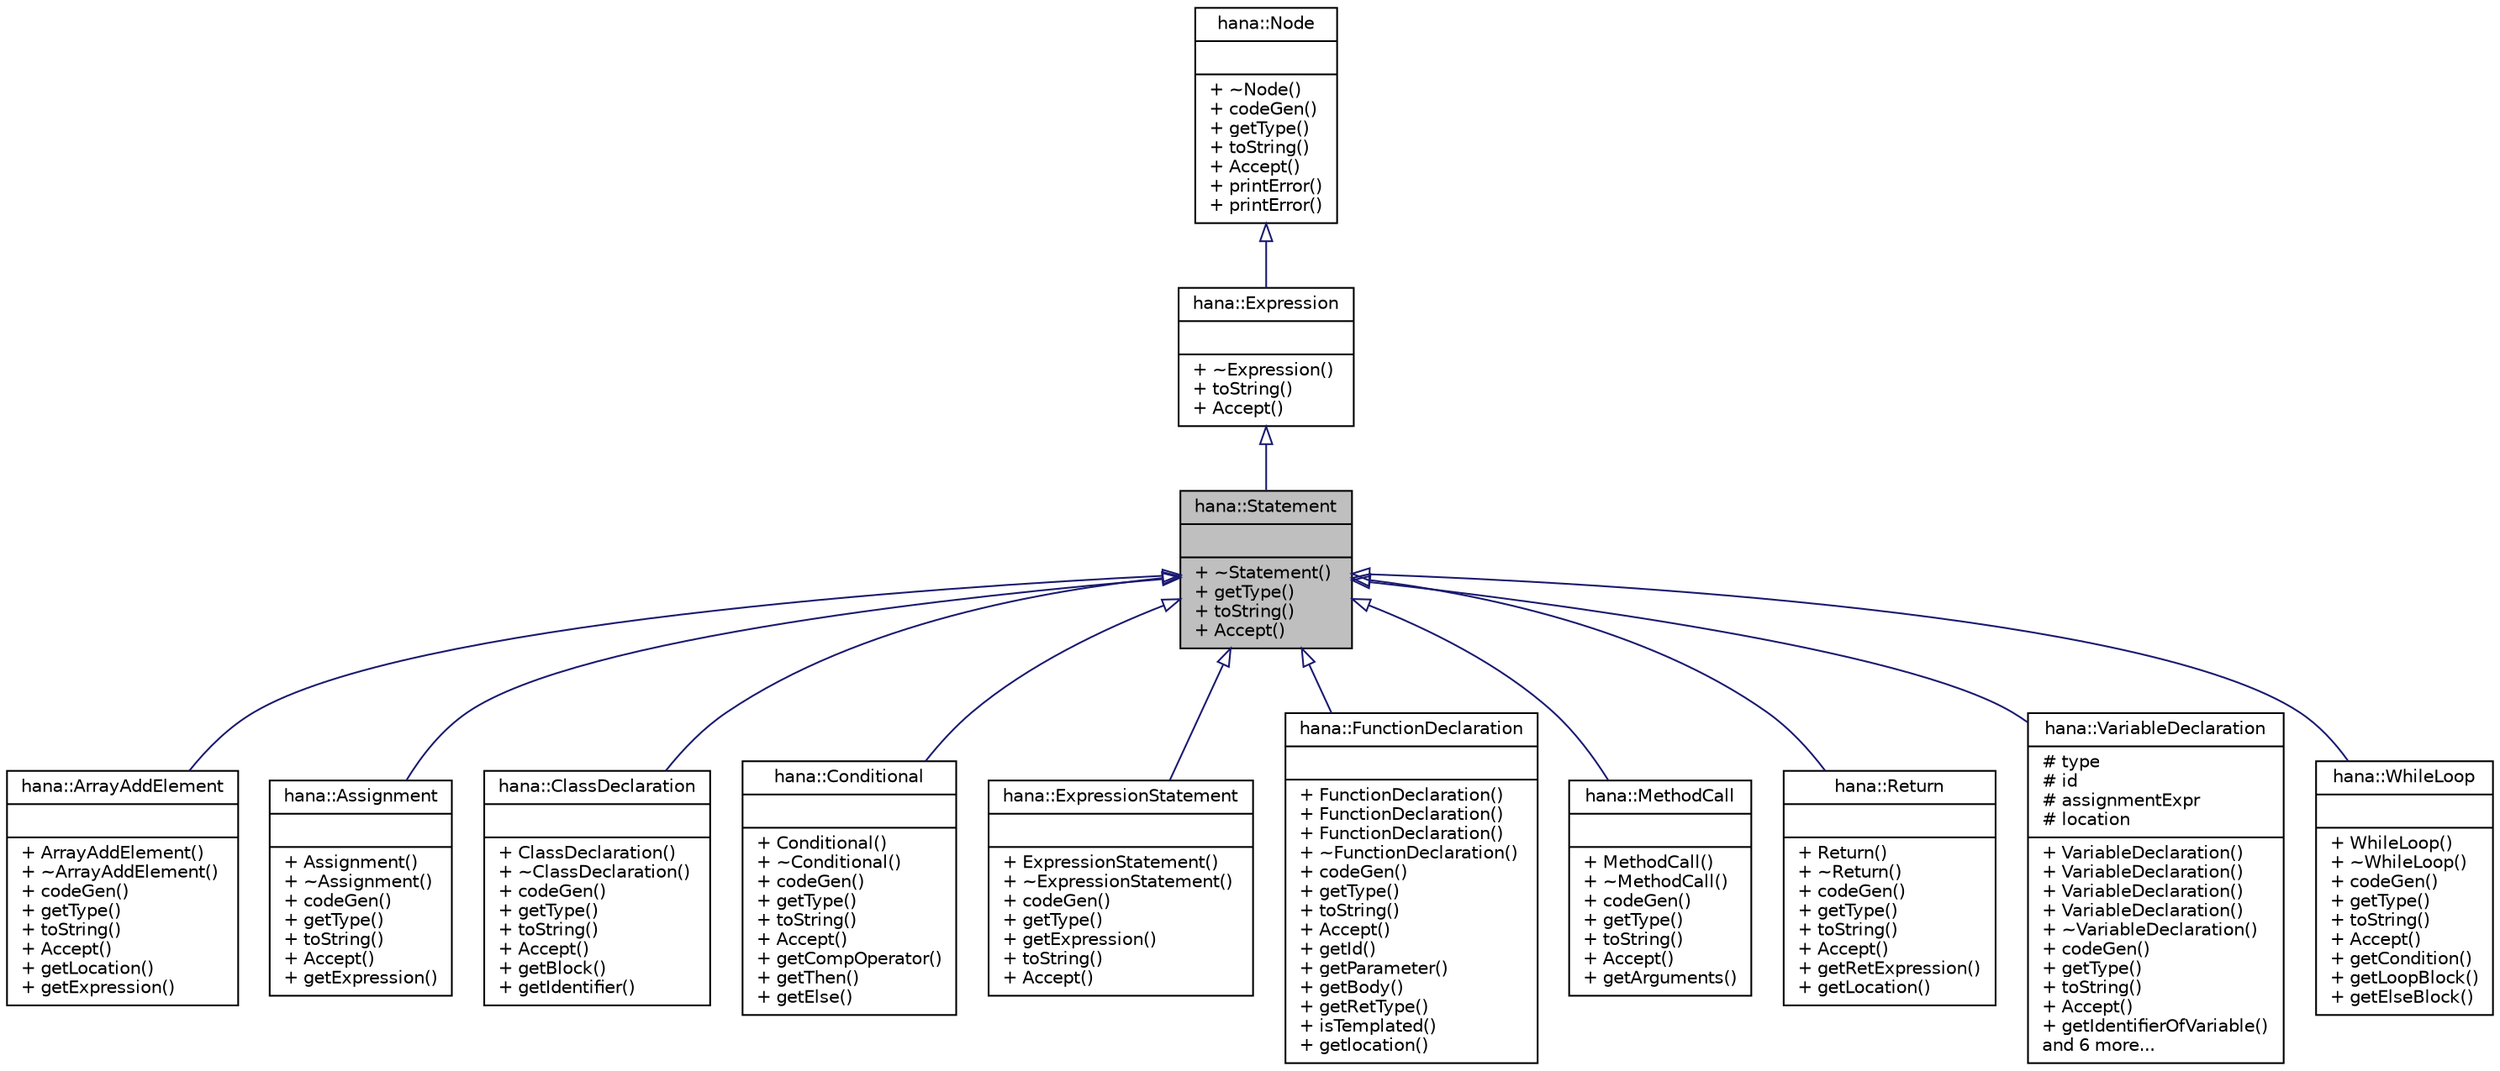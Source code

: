 digraph "hana::Statement"
{
 // LATEX_PDF_SIZE
  edge [fontname="Helvetica",fontsize="10",labelfontname="Helvetica",labelfontsize="10"];
  node [fontname="Helvetica",fontsize="10",shape=record];
  Node1 [label="{hana::Statement\n||+ ~Statement()\l+ getType()\l+ toString()\l+ Accept()\l}",height=0.2,width=0.4,color="black", fillcolor="grey75", style="filled", fontcolor="black",tooltip=" "];
  Node2 -> Node1 [dir="back",color="midnightblue",fontsize="10",style="solid",arrowtail="onormal",fontname="Helvetica"];
  Node2 [label="{hana::Expression\n||+ ~Expression()\l+ toString()\l+ Accept()\l}",height=0.2,width=0.4,color="black", fillcolor="white", style="filled",URL="$classhana_1_1_expression.html",tooltip=" "];
  Node3 -> Node2 [dir="back",color="midnightblue",fontsize="10",style="solid",arrowtail="onormal",fontname="Helvetica"];
  Node3 [label="{hana::Node\n||+ ~Node()\l+ codeGen()\l+ getType()\l+ toString()\l+ Accept()\l+ printError()\l+ printError()\l}",height=0.2,width=0.4,color="black", fillcolor="white", style="filled",URL="$classhana_1_1_node.html",tooltip=" "];
  Node1 -> Node4 [dir="back",color="midnightblue",fontsize="10",style="solid",arrowtail="onormal",fontname="Helvetica"];
  Node4 [label="{hana::ArrayAddElement\n||+ ArrayAddElement()\l+ ~ArrayAddElement()\l+ codeGen()\l+ getType()\l+ toString()\l+ Accept()\l+ getLocation()\l+ getExpression()\l}",height=0.2,width=0.4,color="black", fillcolor="white", style="filled",URL="$classhana_1_1_array_add_element.html",tooltip=" "];
  Node1 -> Node5 [dir="back",color="midnightblue",fontsize="10",style="solid",arrowtail="onormal",fontname="Helvetica"];
  Node5 [label="{hana::Assignment\n||+ Assignment()\l+ ~Assignment()\l+ codeGen()\l+ getType()\l+ toString()\l+ Accept()\l+ getExpression()\l}",height=0.2,width=0.4,color="black", fillcolor="white", style="filled",URL="$classhana_1_1_assignment.html",tooltip=" "];
  Node1 -> Node6 [dir="back",color="midnightblue",fontsize="10",style="solid",arrowtail="onormal",fontname="Helvetica"];
  Node6 [label="{hana::ClassDeclaration\n||+ ClassDeclaration()\l+ ~ClassDeclaration()\l+ codeGen()\l+ getType()\l+ toString()\l+ Accept()\l+ getBlock()\l+ getIdentifier()\l}",height=0.2,width=0.4,color="black", fillcolor="white", style="filled",URL="$classhana_1_1_class_declaration.html",tooltip=" "];
  Node1 -> Node7 [dir="back",color="midnightblue",fontsize="10",style="solid",arrowtail="onormal",fontname="Helvetica"];
  Node7 [label="{hana::Conditional\n||+ Conditional()\l+ ~Conditional()\l+ codeGen()\l+ getType()\l+ toString()\l+ Accept()\l+ getCompOperator()\l+ getThen()\l+ getElse()\l}",height=0.2,width=0.4,color="black", fillcolor="white", style="filled",URL="$classhana_1_1_conditional.html",tooltip=" "];
  Node1 -> Node8 [dir="back",color="midnightblue",fontsize="10",style="solid",arrowtail="onormal",fontname="Helvetica"];
  Node8 [label="{hana::ExpressionStatement\n||+ ExpressionStatement()\l+ ~ExpressionStatement()\l+ codeGen()\l+ getType()\l+ getExpression()\l+ toString()\l+ Accept()\l}",height=0.2,width=0.4,color="black", fillcolor="white", style="filled",URL="$classhana_1_1_expression_statement.html",tooltip=" "];
  Node1 -> Node9 [dir="back",color="midnightblue",fontsize="10",style="solid",arrowtail="onormal",fontname="Helvetica"];
  Node9 [label="{hana::FunctionDeclaration\n||+ FunctionDeclaration()\l+ FunctionDeclaration()\l+ FunctionDeclaration()\l+ ~FunctionDeclaration()\l+ codeGen()\l+ getType()\l+ toString()\l+ Accept()\l+ getId()\l+ getParameter()\l+ getBody()\l+ getRetType()\l+ isTemplated()\l+ getlocation()\l}",height=0.2,width=0.4,color="black", fillcolor="white", style="filled",URL="$classhana_1_1_function_declaration.html",tooltip=" "];
  Node1 -> Node10 [dir="back",color="midnightblue",fontsize="10",style="solid",arrowtail="onormal",fontname="Helvetica"];
  Node10 [label="{hana::MethodCall\n||+ MethodCall()\l+ ~MethodCall()\l+ codeGen()\l+ getType()\l+ toString()\l+ Accept()\l+ getArguments()\l}",height=0.2,width=0.4,color="black", fillcolor="white", style="filled",URL="$classhana_1_1_method_call.html",tooltip=" "];
  Node1 -> Node11 [dir="back",color="midnightblue",fontsize="10",style="solid",arrowtail="onormal",fontname="Helvetica"];
  Node11 [label="{hana::Return\n||+ Return()\l+ ~Return()\l+ codeGen()\l+ getType()\l+ toString()\l+ Accept()\l+ getRetExpression()\l+ getLocation()\l}",height=0.2,width=0.4,color="black", fillcolor="white", style="filled",URL="$classhana_1_1_return.html",tooltip=" "];
  Node1 -> Node12 [dir="back",color="midnightblue",fontsize="10",style="solid",arrowtail="onormal",fontname="Helvetica"];
  Node12 [label="{hana::VariableDeclaration\n|# type\l# id\l# assignmentExpr\l# location\l|+ VariableDeclaration()\l+ VariableDeclaration()\l+ VariableDeclaration()\l+ VariableDeclaration()\l+ ~VariableDeclaration()\l+ codeGen()\l+ getType()\l+ toString()\l+ Accept()\l+ getIdentifierOfVariable()\land 6 more...\l}",height=0.2,width=0.4,color="black", fillcolor="white", style="filled",URL="$classhana_1_1_variable_declaration.html",tooltip=" "];
  Node1 -> Node13 [dir="back",color="midnightblue",fontsize="10",style="solid",arrowtail="onormal",fontname="Helvetica"];
  Node13 [label="{hana::WhileLoop\n||+ WhileLoop()\l+ ~WhileLoop()\l+ codeGen()\l+ getType()\l+ toString()\l+ Accept()\l+ getCondition()\l+ getLoopBlock()\l+ getElseBlock()\l}",height=0.2,width=0.4,color="black", fillcolor="white", style="filled",URL="$classhana_1_1_while_loop.html",tooltip=" "];
}
